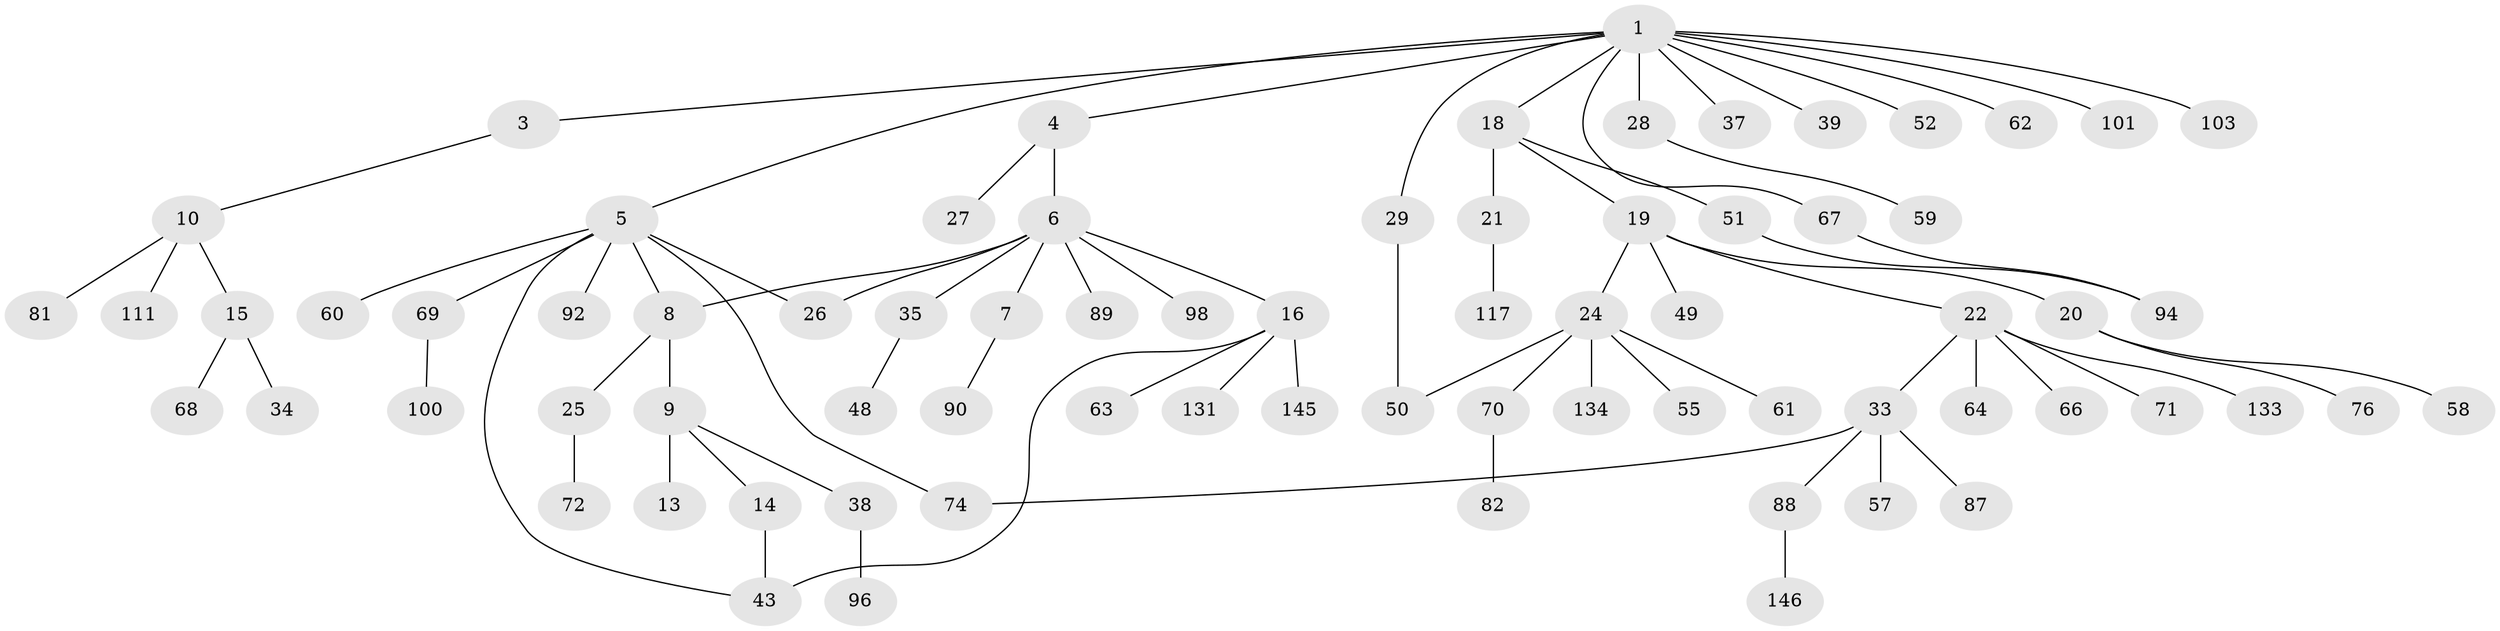 // original degree distribution, {5: 0.04697986577181208, 11: 0.006711409395973154, 3: 0.10738255033557047, 7: 0.013422818791946308, 2: 0.2550335570469799, 6: 0.026845637583892617, 4: 0.04697986577181208, 1: 0.4966442953020134}
// Generated by graph-tools (version 1.1) at 2025/13/03/09/25 04:13:20]
// undirected, 74 vertices, 80 edges
graph export_dot {
graph [start="1"]
  node [color=gray90,style=filled];
  1 [super="+2+17"];
  3 [super="+84"];
  4;
  5 [super="+78+85+12+32"];
  6 [super="+23+127"];
  7;
  8 [super="+40+91+140"];
  9 [super="+114+41+11"];
  10;
  13;
  14 [super="+97+106"];
  15;
  16;
  18 [super="+45"];
  19;
  20;
  21;
  22 [super="+30+31"];
  24;
  25;
  26;
  27;
  28 [super="+47"];
  29;
  33 [super="+42+107+83"];
  34;
  35 [super="+77"];
  37;
  38;
  39 [super="+73+95+137+79"];
  43 [super="+126+44"];
  48;
  49;
  50 [super="+65"];
  51 [super="+104"];
  52;
  55;
  57;
  58;
  59;
  60;
  61 [super="+125"];
  62 [super="+113+80"];
  63;
  64;
  66;
  67;
  68;
  69 [super="+115+93"];
  70;
  71 [super="+86+129+130"];
  72;
  74 [super="+119"];
  76;
  81;
  82 [super="+142"];
  87;
  88;
  89;
  90;
  92;
  94;
  96 [super="+99+116"];
  98 [super="+102"];
  100;
  101 [super="+136"];
  103 [super="+123"];
  111;
  117;
  131;
  133;
  134 [super="+148"];
  145;
  146;
  1 -- 4;
  1 -- 5;
  1 -- 62;
  1 -- 3;
  1 -- 67;
  1 -- 37;
  1 -- 101;
  1 -- 39;
  1 -- 103;
  1 -- 18;
  1 -- 52;
  1 -- 28;
  1 -- 29;
  3 -- 10;
  4 -- 6;
  4 -- 27;
  5 -- 92;
  5 -- 8;
  5 -- 26;
  5 -- 69;
  5 -- 74;
  5 -- 43;
  5 -- 60;
  6 -- 7;
  6 -- 8;
  6 -- 16;
  6 -- 98;
  6 -- 89;
  6 -- 26;
  6 -- 35;
  7 -- 90;
  8 -- 9;
  8 -- 25;
  9 -- 14;
  9 -- 38;
  9 -- 13;
  10 -- 15;
  10 -- 81;
  10 -- 111;
  14 -- 43;
  15 -- 34;
  15 -- 68;
  16 -- 43;
  16 -- 63;
  16 -- 131;
  16 -- 145;
  18 -- 19;
  18 -- 21;
  18 -- 51;
  19 -- 20;
  19 -- 22;
  19 -- 24;
  19 -- 49;
  20 -- 58;
  20 -- 76;
  21 -- 117;
  22 -- 64;
  22 -- 71;
  22 -- 133;
  22 -- 33;
  22 -- 66;
  24 -- 50;
  24 -- 55;
  24 -- 61;
  24 -- 70;
  24 -- 134;
  25 -- 72;
  28 -- 59;
  29 -- 50;
  33 -- 88;
  33 -- 74;
  33 -- 57;
  33 -- 87;
  35 -- 48;
  38 -- 96;
  51 -- 94;
  67 -- 94;
  69 -- 100;
  70 -- 82;
  88 -- 146;
}
